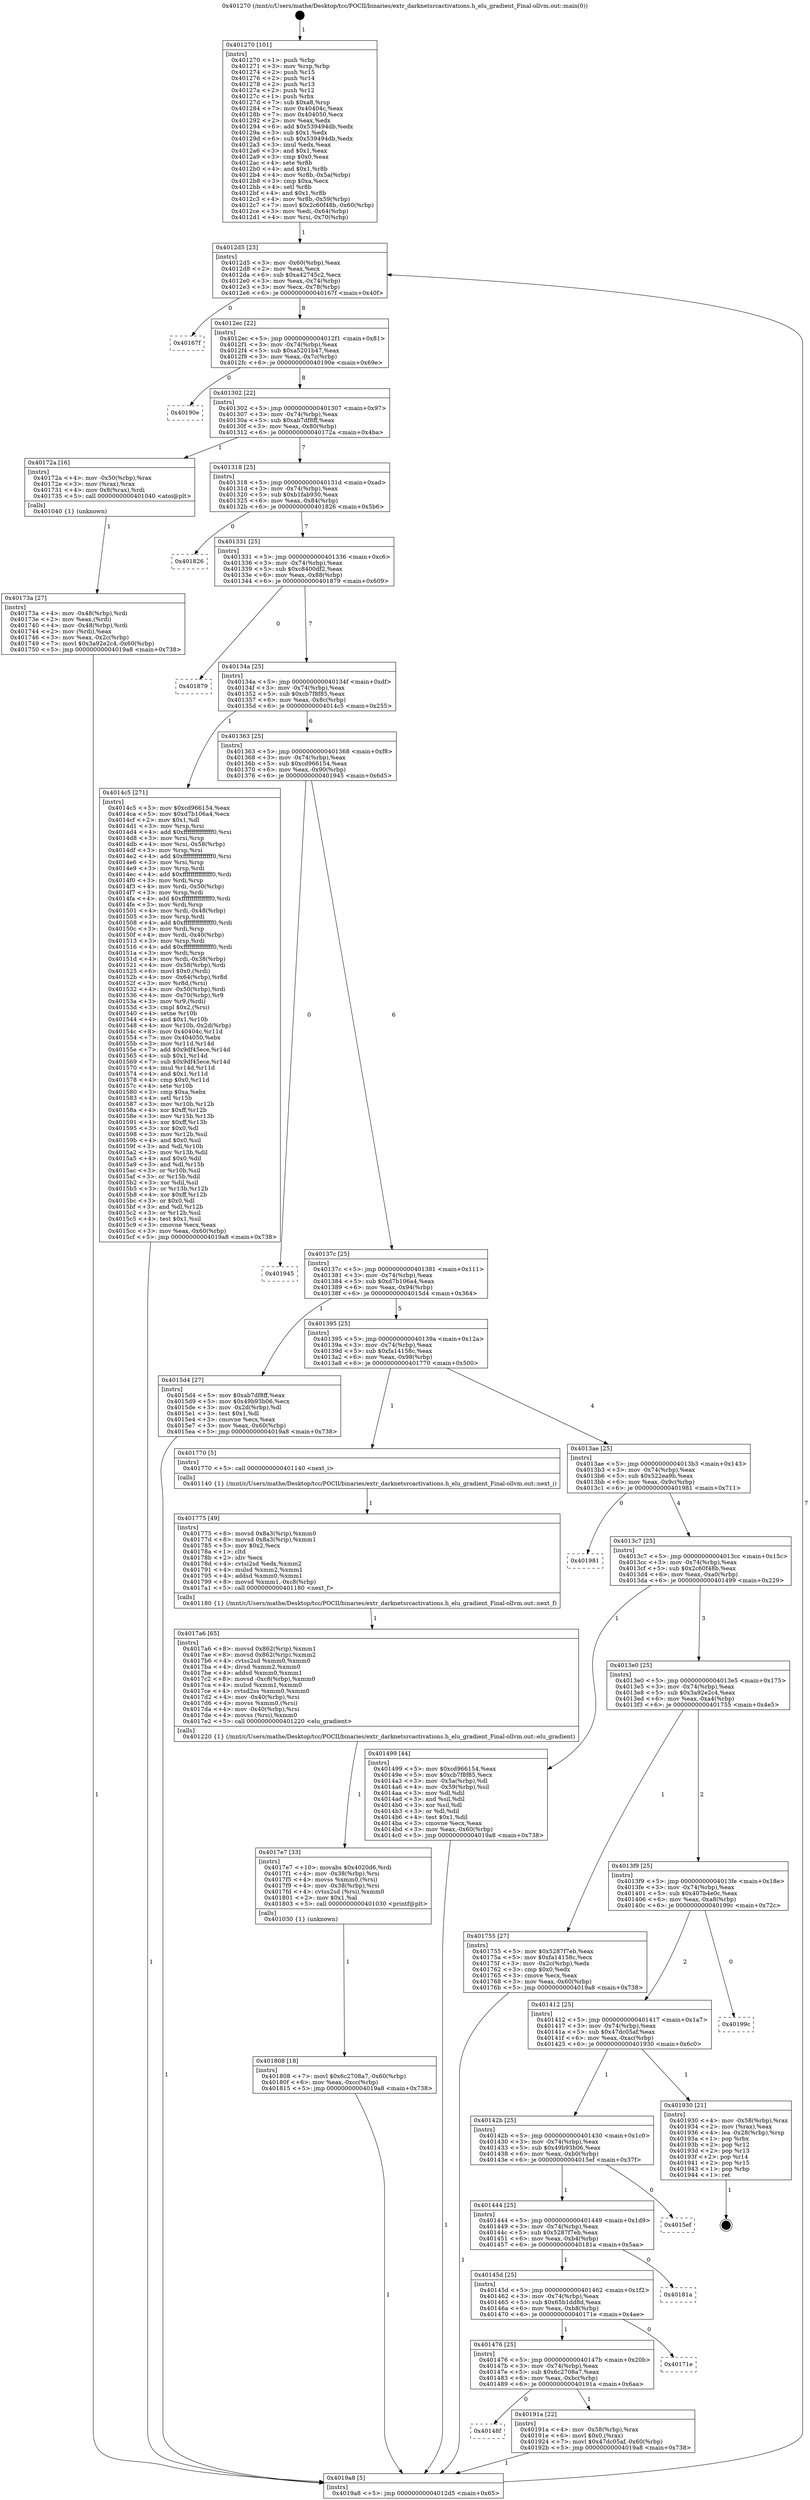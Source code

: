 digraph "0x401270" {
  label = "0x401270 (/mnt/c/Users/mathe/Desktop/tcc/POCII/binaries/extr_darknetsrcactivations.h_elu_gradient_Final-ollvm.out::main(0))"
  labelloc = "t"
  node[shape=record]

  Entry [label="",width=0.3,height=0.3,shape=circle,fillcolor=black,style=filled]
  "0x4012d5" [label="{
     0x4012d5 [23]\l
     | [instrs]\l
     &nbsp;&nbsp;0x4012d5 \<+3\>: mov -0x60(%rbp),%eax\l
     &nbsp;&nbsp;0x4012d8 \<+2\>: mov %eax,%ecx\l
     &nbsp;&nbsp;0x4012da \<+6\>: sub $0xa42745c2,%ecx\l
     &nbsp;&nbsp;0x4012e0 \<+3\>: mov %eax,-0x74(%rbp)\l
     &nbsp;&nbsp;0x4012e3 \<+3\>: mov %ecx,-0x78(%rbp)\l
     &nbsp;&nbsp;0x4012e6 \<+6\>: je 000000000040167f \<main+0x40f\>\l
  }"]
  "0x40167f" [label="{
     0x40167f\l
  }", style=dashed]
  "0x4012ec" [label="{
     0x4012ec [22]\l
     | [instrs]\l
     &nbsp;&nbsp;0x4012ec \<+5\>: jmp 00000000004012f1 \<main+0x81\>\l
     &nbsp;&nbsp;0x4012f1 \<+3\>: mov -0x74(%rbp),%eax\l
     &nbsp;&nbsp;0x4012f4 \<+5\>: sub $0xa5201b47,%eax\l
     &nbsp;&nbsp;0x4012f9 \<+3\>: mov %eax,-0x7c(%rbp)\l
     &nbsp;&nbsp;0x4012fc \<+6\>: je 000000000040190e \<main+0x69e\>\l
  }"]
  Exit [label="",width=0.3,height=0.3,shape=circle,fillcolor=black,style=filled,peripheries=2]
  "0x40190e" [label="{
     0x40190e\l
  }", style=dashed]
  "0x401302" [label="{
     0x401302 [22]\l
     | [instrs]\l
     &nbsp;&nbsp;0x401302 \<+5\>: jmp 0000000000401307 \<main+0x97\>\l
     &nbsp;&nbsp;0x401307 \<+3\>: mov -0x74(%rbp),%eax\l
     &nbsp;&nbsp;0x40130a \<+5\>: sub $0xab7df8ff,%eax\l
     &nbsp;&nbsp;0x40130f \<+3\>: mov %eax,-0x80(%rbp)\l
     &nbsp;&nbsp;0x401312 \<+6\>: je 000000000040172a \<main+0x4ba\>\l
  }"]
  "0x40148f" [label="{
     0x40148f\l
  }", style=dashed]
  "0x40172a" [label="{
     0x40172a [16]\l
     | [instrs]\l
     &nbsp;&nbsp;0x40172a \<+4\>: mov -0x50(%rbp),%rax\l
     &nbsp;&nbsp;0x40172e \<+3\>: mov (%rax),%rax\l
     &nbsp;&nbsp;0x401731 \<+4\>: mov 0x8(%rax),%rdi\l
     &nbsp;&nbsp;0x401735 \<+5\>: call 0000000000401040 \<atoi@plt\>\l
     | [calls]\l
     &nbsp;&nbsp;0x401040 \{1\} (unknown)\l
  }"]
  "0x401318" [label="{
     0x401318 [25]\l
     | [instrs]\l
     &nbsp;&nbsp;0x401318 \<+5\>: jmp 000000000040131d \<main+0xad\>\l
     &nbsp;&nbsp;0x40131d \<+3\>: mov -0x74(%rbp),%eax\l
     &nbsp;&nbsp;0x401320 \<+5\>: sub $0xb1fab930,%eax\l
     &nbsp;&nbsp;0x401325 \<+6\>: mov %eax,-0x84(%rbp)\l
     &nbsp;&nbsp;0x40132b \<+6\>: je 0000000000401826 \<main+0x5b6\>\l
  }"]
  "0x40191a" [label="{
     0x40191a [22]\l
     | [instrs]\l
     &nbsp;&nbsp;0x40191a \<+4\>: mov -0x58(%rbp),%rax\l
     &nbsp;&nbsp;0x40191e \<+6\>: movl $0x0,(%rax)\l
     &nbsp;&nbsp;0x401924 \<+7\>: movl $0x47dc05af,-0x60(%rbp)\l
     &nbsp;&nbsp;0x40192b \<+5\>: jmp 00000000004019a8 \<main+0x738\>\l
  }"]
  "0x401826" [label="{
     0x401826\l
  }", style=dashed]
  "0x401331" [label="{
     0x401331 [25]\l
     | [instrs]\l
     &nbsp;&nbsp;0x401331 \<+5\>: jmp 0000000000401336 \<main+0xc6\>\l
     &nbsp;&nbsp;0x401336 \<+3\>: mov -0x74(%rbp),%eax\l
     &nbsp;&nbsp;0x401339 \<+5\>: sub $0xc8400df2,%eax\l
     &nbsp;&nbsp;0x40133e \<+6\>: mov %eax,-0x88(%rbp)\l
     &nbsp;&nbsp;0x401344 \<+6\>: je 0000000000401879 \<main+0x609\>\l
  }"]
  "0x401476" [label="{
     0x401476 [25]\l
     | [instrs]\l
     &nbsp;&nbsp;0x401476 \<+5\>: jmp 000000000040147b \<main+0x20b\>\l
     &nbsp;&nbsp;0x40147b \<+3\>: mov -0x74(%rbp),%eax\l
     &nbsp;&nbsp;0x40147e \<+5\>: sub $0x6c2708a7,%eax\l
     &nbsp;&nbsp;0x401483 \<+6\>: mov %eax,-0xbc(%rbp)\l
     &nbsp;&nbsp;0x401489 \<+6\>: je 000000000040191a \<main+0x6aa\>\l
  }"]
  "0x401879" [label="{
     0x401879\l
  }", style=dashed]
  "0x40134a" [label="{
     0x40134a [25]\l
     | [instrs]\l
     &nbsp;&nbsp;0x40134a \<+5\>: jmp 000000000040134f \<main+0xdf\>\l
     &nbsp;&nbsp;0x40134f \<+3\>: mov -0x74(%rbp),%eax\l
     &nbsp;&nbsp;0x401352 \<+5\>: sub $0xcb7f8f85,%eax\l
     &nbsp;&nbsp;0x401357 \<+6\>: mov %eax,-0x8c(%rbp)\l
     &nbsp;&nbsp;0x40135d \<+6\>: je 00000000004014c5 \<main+0x255\>\l
  }"]
  "0x40171e" [label="{
     0x40171e\l
  }", style=dashed]
  "0x4014c5" [label="{
     0x4014c5 [271]\l
     | [instrs]\l
     &nbsp;&nbsp;0x4014c5 \<+5\>: mov $0xcd966154,%eax\l
     &nbsp;&nbsp;0x4014ca \<+5\>: mov $0xd7b106a4,%ecx\l
     &nbsp;&nbsp;0x4014cf \<+2\>: mov $0x1,%dl\l
     &nbsp;&nbsp;0x4014d1 \<+3\>: mov %rsp,%rsi\l
     &nbsp;&nbsp;0x4014d4 \<+4\>: add $0xfffffffffffffff0,%rsi\l
     &nbsp;&nbsp;0x4014d8 \<+3\>: mov %rsi,%rsp\l
     &nbsp;&nbsp;0x4014db \<+4\>: mov %rsi,-0x58(%rbp)\l
     &nbsp;&nbsp;0x4014df \<+3\>: mov %rsp,%rsi\l
     &nbsp;&nbsp;0x4014e2 \<+4\>: add $0xfffffffffffffff0,%rsi\l
     &nbsp;&nbsp;0x4014e6 \<+3\>: mov %rsi,%rsp\l
     &nbsp;&nbsp;0x4014e9 \<+3\>: mov %rsp,%rdi\l
     &nbsp;&nbsp;0x4014ec \<+4\>: add $0xfffffffffffffff0,%rdi\l
     &nbsp;&nbsp;0x4014f0 \<+3\>: mov %rdi,%rsp\l
     &nbsp;&nbsp;0x4014f3 \<+4\>: mov %rdi,-0x50(%rbp)\l
     &nbsp;&nbsp;0x4014f7 \<+3\>: mov %rsp,%rdi\l
     &nbsp;&nbsp;0x4014fa \<+4\>: add $0xfffffffffffffff0,%rdi\l
     &nbsp;&nbsp;0x4014fe \<+3\>: mov %rdi,%rsp\l
     &nbsp;&nbsp;0x401501 \<+4\>: mov %rdi,-0x48(%rbp)\l
     &nbsp;&nbsp;0x401505 \<+3\>: mov %rsp,%rdi\l
     &nbsp;&nbsp;0x401508 \<+4\>: add $0xfffffffffffffff0,%rdi\l
     &nbsp;&nbsp;0x40150c \<+3\>: mov %rdi,%rsp\l
     &nbsp;&nbsp;0x40150f \<+4\>: mov %rdi,-0x40(%rbp)\l
     &nbsp;&nbsp;0x401513 \<+3\>: mov %rsp,%rdi\l
     &nbsp;&nbsp;0x401516 \<+4\>: add $0xfffffffffffffff0,%rdi\l
     &nbsp;&nbsp;0x40151a \<+3\>: mov %rdi,%rsp\l
     &nbsp;&nbsp;0x40151d \<+4\>: mov %rdi,-0x38(%rbp)\l
     &nbsp;&nbsp;0x401521 \<+4\>: mov -0x58(%rbp),%rdi\l
     &nbsp;&nbsp;0x401525 \<+6\>: movl $0x0,(%rdi)\l
     &nbsp;&nbsp;0x40152b \<+4\>: mov -0x64(%rbp),%r8d\l
     &nbsp;&nbsp;0x40152f \<+3\>: mov %r8d,(%rsi)\l
     &nbsp;&nbsp;0x401532 \<+4\>: mov -0x50(%rbp),%rdi\l
     &nbsp;&nbsp;0x401536 \<+4\>: mov -0x70(%rbp),%r9\l
     &nbsp;&nbsp;0x40153a \<+3\>: mov %r9,(%rdi)\l
     &nbsp;&nbsp;0x40153d \<+3\>: cmpl $0x2,(%rsi)\l
     &nbsp;&nbsp;0x401540 \<+4\>: setne %r10b\l
     &nbsp;&nbsp;0x401544 \<+4\>: and $0x1,%r10b\l
     &nbsp;&nbsp;0x401548 \<+4\>: mov %r10b,-0x2d(%rbp)\l
     &nbsp;&nbsp;0x40154c \<+8\>: mov 0x40404c,%r11d\l
     &nbsp;&nbsp;0x401554 \<+7\>: mov 0x404050,%ebx\l
     &nbsp;&nbsp;0x40155b \<+3\>: mov %r11d,%r14d\l
     &nbsp;&nbsp;0x40155e \<+7\>: add $0x9df45ece,%r14d\l
     &nbsp;&nbsp;0x401565 \<+4\>: sub $0x1,%r14d\l
     &nbsp;&nbsp;0x401569 \<+7\>: sub $0x9df45ece,%r14d\l
     &nbsp;&nbsp;0x401570 \<+4\>: imul %r14d,%r11d\l
     &nbsp;&nbsp;0x401574 \<+4\>: and $0x1,%r11d\l
     &nbsp;&nbsp;0x401578 \<+4\>: cmp $0x0,%r11d\l
     &nbsp;&nbsp;0x40157c \<+4\>: sete %r10b\l
     &nbsp;&nbsp;0x401580 \<+3\>: cmp $0xa,%ebx\l
     &nbsp;&nbsp;0x401583 \<+4\>: setl %r15b\l
     &nbsp;&nbsp;0x401587 \<+3\>: mov %r10b,%r12b\l
     &nbsp;&nbsp;0x40158a \<+4\>: xor $0xff,%r12b\l
     &nbsp;&nbsp;0x40158e \<+3\>: mov %r15b,%r13b\l
     &nbsp;&nbsp;0x401591 \<+4\>: xor $0xff,%r13b\l
     &nbsp;&nbsp;0x401595 \<+3\>: xor $0x0,%dl\l
     &nbsp;&nbsp;0x401598 \<+3\>: mov %r12b,%sil\l
     &nbsp;&nbsp;0x40159b \<+4\>: and $0x0,%sil\l
     &nbsp;&nbsp;0x40159f \<+3\>: and %dl,%r10b\l
     &nbsp;&nbsp;0x4015a2 \<+3\>: mov %r13b,%dil\l
     &nbsp;&nbsp;0x4015a5 \<+4\>: and $0x0,%dil\l
     &nbsp;&nbsp;0x4015a9 \<+3\>: and %dl,%r15b\l
     &nbsp;&nbsp;0x4015ac \<+3\>: or %r10b,%sil\l
     &nbsp;&nbsp;0x4015af \<+3\>: or %r15b,%dil\l
     &nbsp;&nbsp;0x4015b2 \<+3\>: xor %dil,%sil\l
     &nbsp;&nbsp;0x4015b5 \<+3\>: or %r13b,%r12b\l
     &nbsp;&nbsp;0x4015b8 \<+4\>: xor $0xff,%r12b\l
     &nbsp;&nbsp;0x4015bc \<+3\>: or $0x0,%dl\l
     &nbsp;&nbsp;0x4015bf \<+3\>: and %dl,%r12b\l
     &nbsp;&nbsp;0x4015c2 \<+3\>: or %r12b,%sil\l
     &nbsp;&nbsp;0x4015c5 \<+4\>: test $0x1,%sil\l
     &nbsp;&nbsp;0x4015c9 \<+3\>: cmovne %ecx,%eax\l
     &nbsp;&nbsp;0x4015cc \<+3\>: mov %eax,-0x60(%rbp)\l
     &nbsp;&nbsp;0x4015cf \<+5\>: jmp 00000000004019a8 \<main+0x738\>\l
  }"]
  "0x401363" [label="{
     0x401363 [25]\l
     | [instrs]\l
     &nbsp;&nbsp;0x401363 \<+5\>: jmp 0000000000401368 \<main+0xf8\>\l
     &nbsp;&nbsp;0x401368 \<+3\>: mov -0x74(%rbp),%eax\l
     &nbsp;&nbsp;0x40136b \<+5\>: sub $0xcd966154,%eax\l
     &nbsp;&nbsp;0x401370 \<+6\>: mov %eax,-0x90(%rbp)\l
     &nbsp;&nbsp;0x401376 \<+6\>: je 0000000000401945 \<main+0x6d5\>\l
  }"]
  "0x40145d" [label="{
     0x40145d [25]\l
     | [instrs]\l
     &nbsp;&nbsp;0x40145d \<+5\>: jmp 0000000000401462 \<main+0x1f2\>\l
     &nbsp;&nbsp;0x401462 \<+3\>: mov -0x74(%rbp),%eax\l
     &nbsp;&nbsp;0x401465 \<+5\>: sub $0x65b1dd8d,%eax\l
     &nbsp;&nbsp;0x40146a \<+6\>: mov %eax,-0xb8(%rbp)\l
     &nbsp;&nbsp;0x401470 \<+6\>: je 000000000040171e \<main+0x4ae\>\l
  }"]
  "0x401945" [label="{
     0x401945\l
  }", style=dashed]
  "0x40137c" [label="{
     0x40137c [25]\l
     | [instrs]\l
     &nbsp;&nbsp;0x40137c \<+5\>: jmp 0000000000401381 \<main+0x111\>\l
     &nbsp;&nbsp;0x401381 \<+3\>: mov -0x74(%rbp),%eax\l
     &nbsp;&nbsp;0x401384 \<+5\>: sub $0xd7b106a4,%eax\l
     &nbsp;&nbsp;0x401389 \<+6\>: mov %eax,-0x94(%rbp)\l
     &nbsp;&nbsp;0x40138f \<+6\>: je 00000000004015d4 \<main+0x364\>\l
  }"]
  "0x40181a" [label="{
     0x40181a\l
  }", style=dashed]
  "0x4015d4" [label="{
     0x4015d4 [27]\l
     | [instrs]\l
     &nbsp;&nbsp;0x4015d4 \<+5\>: mov $0xab7df8ff,%eax\l
     &nbsp;&nbsp;0x4015d9 \<+5\>: mov $0x49b93b06,%ecx\l
     &nbsp;&nbsp;0x4015de \<+3\>: mov -0x2d(%rbp),%dl\l
     &nbsp;&nbsp;0x4015e1 \<+3\>: test $0x1,%dl\l
     &nbsp;&nbsp;0x4015e4 \<+3\>: cmovne %ecx,%eax\l
     &nbsp;&nbsp;0x4015e7 \<+3\>: mov %eax,-0x60(%rbp)\l
     &nbsp;&nbsp;0x4015ea \<+5\>: jmp 00000000004019a8 \<main+0x738\>\l
  }"]
  "0x401395" [label="{
     0x401395 [25]\l
     | [instrs]\l
     &nbsp;&nbsp;0x401395 \<+5\>: jmp 000000000040139a \<main+0x12a\>\l
     &nbsp;&nbsp;0x40139a \<+3\>: mov -0x74(%rbp),%eax\l
     &nbsp;&nbsp;0x40139d \<+5\>: sub $0xfa14158c,%eax\l
     &nbsp;&nbsp;0x4013a2 \<+6\>: mov %eax,-0x98(%rbp)\l
     &nbsp;&nbsp;0x4013a8 \<+6\>: je 0000000000401770 \<main+0x500\>\l
  }"]
  "0x401444" [label="{
     0x401444 [25]\l
     | [instrs]\l
     &nbsp;&nbsp;0x401444 \<+5\>: jmp 0000000000401449 \<main+0x1d9\>\l
     &nbsp;&nbsp;0x401449 \<+3\>: mov -0x74(%rbp),%eax\l
     &nbsp;&nbsp;0x40144c \<+5\>: sub $0x5287f7eb,%eax\l
     &nbsp;&nbsp;0x401451 \<+6\>: mov %eax,-0xb4(%rbp)\l
     &nbsp;&nbsp;0x401457 \<+6\>: je 000000000040181a \<main+0x5aa\>\l
  }"]
  "0x401770" [label="{
     0x401770 [5]\l
     | [instrs]\l
     &nbsp;&nbsp;0x401770 \<+5\>: call 0000000000401140 \<next_i\>\l
     | [calls]\l
     &nbsp;&nbsp;0x401140 \{1\} (/mnt/c/Users/mathe/Desktop/tcc/POCII/binaries/extr_darknetsrcactivations.h_elu_gradient_Final-ollvm.out::next_i)\l
  }"]
  "0x4013ae" [label="{
     0x4013ae [25]\l
     | [instrs]\l
     &nbsp;&nbsp;0x4013ae \<+5\>: jmp 00000000004013b3 \<main+0x143\>\l
     &nbsp;&nbsp;0x4013b3 \<+3\>: mov -0x74(%rbp),%eax\l
     &nbsp;&nbsp;0x4013b6 \<+5\>: sub $0x522ea9b,%eax\l
     &nbsp;&nbsp;0x4013bb \<+6\>: mov %eax,-0x9c(%rbp)\l
     &nbsp;&nbsp;0x4013c1 \<+6\>: je 0000000000401981 \<main+0x711\>\l
  }"]
  "0x4015ef" [label="{
     0x4015ef\l
  }", style=dashed]
  "0x401981" [label="{
     0x401981\l
  }", style=dashed]
  "0x4013c7" [label="{
     0x4013c7 [25]\l
     | [instrs]\l
     &nbsp;&nbsp;0x4013c7 \<+5\>: jmp 00000000004013cc \<main+0x15c\>\l
     &nbsp;&nbsp;0x4013cc \<+3\>: mov -0x74(%rbp),%eax\l
     &nbsp;&nbsp;0x4013cf \<+5\>: sub $0x2c60f48b,%eax\l
     &nbsp;&nbsp;0x4013d4 \<+6\>: mov %eax,-0xa0(%rbp)\l
     &nbsp;&nbsp;0x4013da \<+6\>: je 0000000000401499 \<main+0x229\>\l
  }"]
  "0x40142b" [label="{
     0x40142b [25]\l
     | [instrs]\l
     &nbsp;&nbsp;0x40142b \<+5\>: jmp 0000000000401430 \<main+0x1c0\>\l
     &nbsp;&nbsp;0x401430 \<+3\>: mov -0x74(%rbp),%eax\l
     &nbsp;&nbsp;0x401433 \<+5\>: sub $0x49b93b06,%eax\l
     &nbsp;&nbsp;0x401438 \<+6\>: mov %eax,-0xb0(%rbp)\l
     &nbsp;&nbsp;0x40143e \<+6\>: je 00000000004015ef \<main+0x37f\>\l
  }"]
  "0x401499" [label="{
     0x401499 [44]\l
     | [instrs]\l
     &nbsp;&nbsp;0x401499 \<+5\>: mov $0xcd966154,%eax\l
     &nbsp;&nbsp;0x40149e \<+5\>: mov $0xcb7f8f85,%ecx\l
     &nbsp;&nbsp;0x4014a3 \<+3\>: mov -0x5a(%rbp),%dl\l
     &nbsp;&nbsp;0x4014a6 \<+4\>: mov -0x59(%rbp),%sil\l
     &nbsp;&nbsp;0x4014aa \<+3\>: mov %dl,%dil\l
     &nbsp;&nbsp;0x4014ad \<+3\>: and %sil,%dil\l
     &nbsp;&nbsp;0x4014b0 \<+3\>: xor %sil,%dl\l
     &nbsp;&nbsp;0x4014b3 \<+3\>: or %dl,%dil\l
     &nbsp;&nbsp;0x4014b6 \<+4\>: test $0x1,%dil\l
     &nbsp;&nbsp;0x4014ba \<+3\>: cmovne %ecx,%eax\l
     &nbsp;&nbsp;0x4014bd \<+3\>: mov %eax,-0x60(%rbp)\l
     &nbsp;&nbsp;0x4014c0 \<+5\>: jmp 00000000004019a8 \<main+0x738\>\l
  }"]
  "0x4013e0" [label="{
     0x4013e0 [25]\l
     | [instrs]\l
     &nbsp;&nbsp;0x4013e0 \<+5\>: jmp 00000000004013e5 \<main+0x175\>\l
     &nbsp;&nbsp;0x4013e5 \<+3\>: mov -0x74(%rbp),%eax\l
     &nbsp;&nbsp;0x4013e8 \<+5\>: sub $0x3a92e2c4,%eax\l
     &nbsp;&nbsp;0x4013ed \<+6\>: mov %eax,-0xa4(%rbp)\l
     &nbsp;&nbsp;0x4013f3 \<+6\>: je 0000000000401755 \<main+0x4e5\>\l
  }"]
  "0x4019a8" [label="{
     0x4019a8 [5]\l
     | [instrs]\l
     &nbsp;&nbsp;0x4019a8 \<+5\>: jmp 00000000004012d5 \<main+0x65\>\l
  }"]
  "0x401270" [label="{
     0x401270 [101]\l
     | [instrs]\l
     &nbsp;&nbsp;0x401270 \<+1\>: push %rbp\l
     &nbsp;&nbsp;0x401271 \<+3\>: mov %rsp,%rbp\l
     &nbsp;&nbsp;0x401274 \<+2\>: push %r15\l
     &nbsp;&nbsp;0x401276 \<+2\>: push %r14\l
     &nbsp;&nbsp;0x401278 \<+2\>: push %r13\l
     &nbsp;&nbsp;0x40127a \<+2\>: push %r12\l
     &nbsp;&nbsp;0x40127c \<+1\>: push %rbx\l
     &nbsp;&nbsp;0x40127d \<+7\>: sub $0xa8,%rsp\l
     &nbsp;&nbsp;0x401284 \<+7\>: mov 0x40404c,%eax\l
     &nbsp;&nbsp;0x40128b \<+7\>: mov 0x404050,%ecx\l
     &nbsp;&nbsp;0x401292 \<+2\>: mov %eax,%edx\l
     &nbsp;&nbsp;0x401294 \<+6\>: add $0x539494db,%edx\l
     &nbsp;&nbsp;0x40129a \<+3\>: sub $0x1,%edx\l
     &nbsp;&nbsp;0x40129d \<+6\>: sub $0x539494db,%edx\l
     &nbsp;&nbsp;0x4012a3 \<+3\>: imul %edx,%eax\l
     &nbsp;&nbsp;0x4012a6 \<+3\>: and $0x1,%eax\l
     &nbsp;&nbsp;0x4012a9 \<+3\>: cmp $0x0,%eax\l
     &nbsp;&nbsp;0x4012ac \<+4\>: sete %r8b\l
     &nbsp;&nbsp;0x4012b0 \<+4\>: and $0x1,%r8b\l
     &nbsp;&nbsp;0x4012b4 \<+4\>: mov %r8b,-0x5a(%rbp)\l
     &nbsp;&nbsp;0x4012b8 \<+3\>: cmp $0xa,%ecx\l
     &nbsp;&nbsp;0x4012bb \<+4\>: setl %r8b\l
     &nbsp;&nbsp;0x4012bf \<+4\>: and $0x1,%r8b\l
     &nbsp;&nbsp;0x4012c3 \<+4\>: mov %r8b,-0x59(%rbp)\l
     &nbsp;&nbsp;0x4012c7 \<+7\>: movl $0x2c60f48b,-0x60(%rbp)\l
     &nbsp;&nbsp;0x4012ce \<+3\>: mov %edi,-0x64(%rbp)\l
     &nbsp;&nbsp;0x4012d1 \<+4\>: mov %rsi,-0x70(%rbp)\l
  }"]
  "0x401930" [label="{
     0x401930 [21]\l
     | [instrs]\l
     &nbsp;&nbsp;0x401930 \<+4\>: mov -0x58(%rbp),%rax\l
     &nbsp;&nbsp;0x401934 \<+2\>: mov (%rax),%eax\l
     &nbsp;&nbsp;0x401936 \<+4\>: lea -0x28(%rbp),%rsp\l
     &nbsp;&nbsp;0x40193a \<+1\>: pop %rbx\l
     &nbsp;&nbsp;0x40193b \<+2\>: pop %r12\l
     &nbsp;&nbsp;0x40193d \<+2\>: pop %r13\l
     &nbsp;&nbsp;0x40193f \<+2\>: pop %r14\l
     &nbsp;&nbsp;0x401941 \<+2\>: pop %r15\l
     &nbsp;&nbsp;0x401943 \<+1\>: pop %rbp\l
     &nbsp;&nbsp;0x401944 \<+1\>: ret\l
  }"]
  "0x40173a" [label="{
     0x40173a [27]\l
     | [instrs]\l
     &nbsp;&nbsp;0x40173a \<+4\>: mov -0x48(%rbp),%rdi\l
     &nbsp;&nbsp;0x40173e \<+2\>: mov %eax,(%rdi)\l
     &nbsp;&nbsp;0x401740 \<+4\>: mov -0x48(%rbp),%rdi\l
     &nbsp;&nbsp;0x401744 \<+2\>: mov (%rdi),%eax\l
     &nbsp;&nbsp;0x401746 \<+3\>: mov %eax,-0x2c(%rbp)\l
     &nbsp;&nbsp;0x401749 \<+7\>: movl $0x3a92e2c4,-0x60(%rbp)\l
     &nbsp;&nbsp;0x401750 \<+5\>: jmp 00000000004019a8 \<main+0x738\>\l
  }"]
  "0x401412" [label="{
     0x401412 [25]\l
     | [instrs]\l
     &nbsp;&nbsp;0x401412 \<+5\>: jmp 0000000000401417 \<main+0x1a7\>\l
     &nbsp;&nbsp;0x401417 \<+3\>: mov -0x74(%rbp),%eax\l
     &nbsp;&nbsp;0x40141a \<+5\>: sub $0x47dc05af,%eax\l
     &nbsp;&nbsp;0x40141f \<+6\>: mov %eax,-0xac(%rbp)\l
     &nbsp;&nbsp;0x401425 \<+6\>: je 0000000000401930 \<main+0x6c0\>\l
  }"]
  "0x401755" [label="{
     0x401755 [27]\l
     | [instrs]\l
     &nbsp;&nbsp;0x401755 \<+5\>: mov $0x5287f7eb,%eax\l
     &nbsp;&nbsp;0x40175a \<+5\>: mov $0xfa14158c,%ecx\l
     &nbsp;&nbsp;0x40175f \<+3\>: mov -0x2c(%rbp),%edx\l
     &nbsp;&nbsp;0x401762 \<+3\>: cmp $0x0,%edx\l
     &nbsp;&nbsp;0x401765 \<+3\>: cmove %ecx,%eax\l
     &nbsp;&nbsp;0x401768 \<+3\>: mov %eax,-0x60(%rbp)\l
     &nbsp;&nbsp;0x40176b \<+5\>: jmp 00000000004019a8 \<main+0x738\>\l
  }"]
  "0x4013f9" [label="{
     0x4013f9 [25]\l
     | [instrs]\l
     &nbsp;&nbsp;0x4013f9 \<+5\>: jmp 00000000004013fe \<main+0x18e\>\l
     &nbsp;&nbsp;0x4013fe \<+3\>: mov -0x74(%rbp),%eax\l
     &nbsp;&nbsp;0x401401 \<+5\>: sub $0x407b4e0c,%eax\l
     &nbsp;&nbsp;0x401406 \<+6\>: mov %eax,-0xa8(%rbp)\l
     &nbsp;&nbsp;0x40140c \<+6\>: je 000000000040199c \<main+0x72c\>\l
  }"]
  "0x401775" [label="{
     0x401775 [49]\l
     | [instrs]\l
     &nbsp;&nbsp;0x401775 \<+8\>: movsd 0x8a3(%rip),%xmm0\l
     &nbsp;&nbsp;0x40177d \<+8\>: movsd 0x8a3(%rip),%xmm1\l
     &nbsp;&nbsp;0x401785 \<+5\>: mov $0x2,%ecx\l
     &nbsp;&nbsp;0x40178a \<+1\>: cltd\l
     &nbsp;&nbsp;0x40178b \<+2\>: idiv %ecx\l
     &nbsp;&nbsp;0x40178d \<+4\>: cvtsi2sd %edx,%xmm2\l
     &nbsp;&nbsp;0x401791 \<+4\>: mulsd %xmm2,%xmm1\l
     &nbsp;&nbsp;0x401795 \<+4\>: addsd %xmm0,%xmm1\l
     &nbsp;&nbsp;0x401799 \<+8\>: movsd %xmm1,-0xc8(%rbp)\l
     &nbsp;&nbsp;0x4017a1 \<+5\>: call 0000000000401180 \<next_f\>\l
     | [calls]\l
     &nbsp;&nbsp;0x401180 \{1\} (/mnt/c/Users/mathe/Desktop/tcc/POCII/binaries/extr_darknetsrcactivations.h_elu_gradient_Final-ollvm.out::next_f)\l
  }"]
  "0x4017a6" [label="{
     0x4017a6 [65]\l
     | [instrs]\l
     &nbsp;&nbsp;0x4017a6 \<+8\>: movsd 0x862(%rip),%xmm1\l
     &nbsp;&nbsp;0x4017ae \<+8\>: movsd 0x862(%rip),%xmm2\l
     &nbsp;&nbsp;0x4017b6 \<+4\>: cvtss2sd %xmm0,%xmm0\l
     &nbsp;&nbsp;0x4017ba \<+4\>: divsd %xmm2,%xmm0\l
     &nbsp;&nbsp;0x4017be \<+4\>: addsd %xmm0,%xmm1\l
     &nbsp;&nbsp;0x4017c2 \<+8\>: movsd -0xc8(%rbp),%xmm0\l
     &nbsp;&nbsp;0x4017ca \<+4\>: mulsd %xmm1,%xmm0\l
     &nbsp;&nbsp;0x4017ce \<+4\>: cvtsd2ss %xmm0,%xmm0\l
     &nbsp;&nbsp;0x4017d2 \<+4\>: mov -0x40(%rbp),%rsi\l
     &nbsp;&nbsp;0x4017d6 \<+4\>: movss %xmm0,(%rsi)\l
     &nbsp;&nbsp;0x4017da \<+4\>: mov -0x40(%rbp),%rsi\l
     &nbsp;&nbsp;0x4017de \<+4\>: movss (%rsi),%xmm0\l
     &nbsp;&nbsp;0x4017e2 \<+5\>: call 0000000000401220 \<elu_gradient\>\l
     | [calls]\l
     &nbsp;&nbsp;0x401220 \{1\} (/mnt/c/Users/mathe/Desktop/tcc/POCII/binaries/extr_darknetsrcactivations.h_elu_gradient_Final-ollvm.out::elu_gradient)\l
  }"]
  "0x4017e7" [label="{
     0x4017e7 [33]\l
     | [instrs]\l
     &nbsp;&nbsp;0x4017e7 \<+10\>: movabs $0x4020d6,%rdi\l
     &nbsp;&nbsp;0x4017f1 \<+4\>: mov -0x38(%rbp),%rsi\l
     &nbsp;&nbsp;0x4017f5 \<+4\>: movss %xmm0,(%rsi)\l
     &nbsp;&nbsp;0x4017f9 \<+4\>: mov -0x38(%rbp),%rsi\l
     &nbsp;&nbsp;0x4017fd \<+4\>: cvtss2sd (%rsi),%xmm0\l
     &nbsp;&nbsp;0x401801 \<+2\>: mov $0x1,%al\l
     &nbsp;&nbsp;0x401803 \<+5\>: call 0000000000401030 \<printf@plt\>\l
     | [calls]\l
     &nbsp;&nbsp;0x401030 \{1\} (unknown)\l
  }"]
  "0x401808" [label="{
     0x401808 [18]\l
     | [instrs]\l
     &nbsp;&nbsp;0x401808 \<+7\>: movl $0x6c2708a7,-0x60(%rbp)\l
     &nbsp;&nbsp;0x40180f \<+6\>: mov %eax,-0xcc(%rbp)\l
     &nbsp;&nbsp;0x401815 \<+5\>: jmp 00000000004019a8 \<main+0x738\>\l
  }"]
  "0x40199c" [label="{
     0x40199c\l
  }", style=dashed]
  Entry -> "0x401270" [label=" 1"]
  "0x4012d5" -> "0x40167f" [label=" 0"]
  "0x4012d5" -> "0x4012ec" [label=" 8"]
  "0x401930" -> Exit [label=" 1"]
  "0x4012ec" -> "0x40190e" [label=" 0"]
  "0x4012ec" -> "0x401302" [label=" 8"]
  "0x40191a" -> "0x4019a8" [label=" 1"]
  "0x401302" -> "0x40172a" [label=" 1"]
  "0x401302" -> "0x401318" [label=" 7"]
  "0x401476" -> "0x40148f" [label=" 0"]
  "0x401318" -> "0x401826" [label=" 0"]
  "0x401318" -> "0x401331" [label=" 7"]
  "0x401476" -> "0x40191a" [label=" 1"]
  "0x401331" -> "0x401879" [label=" 0"]
  "0x401331" -> "0x40134a" [label=" 7"]
  "0x40145d" -> "0x401476" [label=" 1"]
  "0x40134a" -> "0x4014c5" [label=" 1"]
  "0x40134a" -> "0x401363" [label=" 6"]
  "0x40145d" -> "0x40171e" [label=" 0"]
  "0x401363" -> "0x401945" [label=" 0"]
  "0x401363" -> "0x40137c" [label=" 6"]
  "0x401444" -> "0x40145d" [label=" 1"]
  "0x40137c" -> "0x4015d4" [label=" 1"]
  "0x40137c" -> "0x401395" [label=" 5"]
  "0x401444" -> "0x40181a" [label=" 0"]
  "0x401395" -> "0x401770" [label=" 1"]
  "0x401395" -> "0x4013ae" [label=" 4"]
  "0x40142b" -> "0x401444" [label=" 1"]
  "0x4013ae" -> "0x401981" [label=" 0"]
  "0x4013ae" -> "0x4013c7" [label=" 4"]
  "0x40142b" -> "0x4015ef" [label=" 0"]
  "0x4013c7" -> "0x401499" [label=" 1"]
  "0x4013c7" -> "0x4013e0" [label=" 3"]
  "0x401499" -> "0x4019a8" [label=" 1"]
  "0x401270" -> "0x4012d5" [label=" 1"]
  "0x4019a8" -> "0x4012d5" [label=" 7"]
  "0x401412" -> "0x40142b" [label=" 1"]
  "0x4014c5" -> "0x4019a8" [label=" 1"]
  "0x4015d4" -> "0x4019a8" [label=" 1"]
  "0x40172a" -> "0x40173a" [label=" 1"]
  "0x40173a" -> "0x4019a8" [label=" 1"]
  "0x401412" -> "0x401930" [label=" 1"]
  "0x4013e0" -> "0x401755" [label=" 1"]
  "0x4013e0" -> "0x4013f9" [label=" 2"]
  "0x401755" -> "0x4019a8" [label=" 1"]
  "0x401770" -> "0x401775" [label=" 1"]
  "0x401775" -> "0x4017a6" [label=" 1"]
  "0x4017a6" -> "0x4017e7" [label=" 1"]
  "0x4017e7" -> "0x401808" [label=" 1"]
  "0x401808" -> "0x4019a8" [label=" 1"]
  "0x4013f9" -> "0x401412" [label=" 2"]
  "0x4013f9" -> "0x40199c" [label=" 0"]
}

